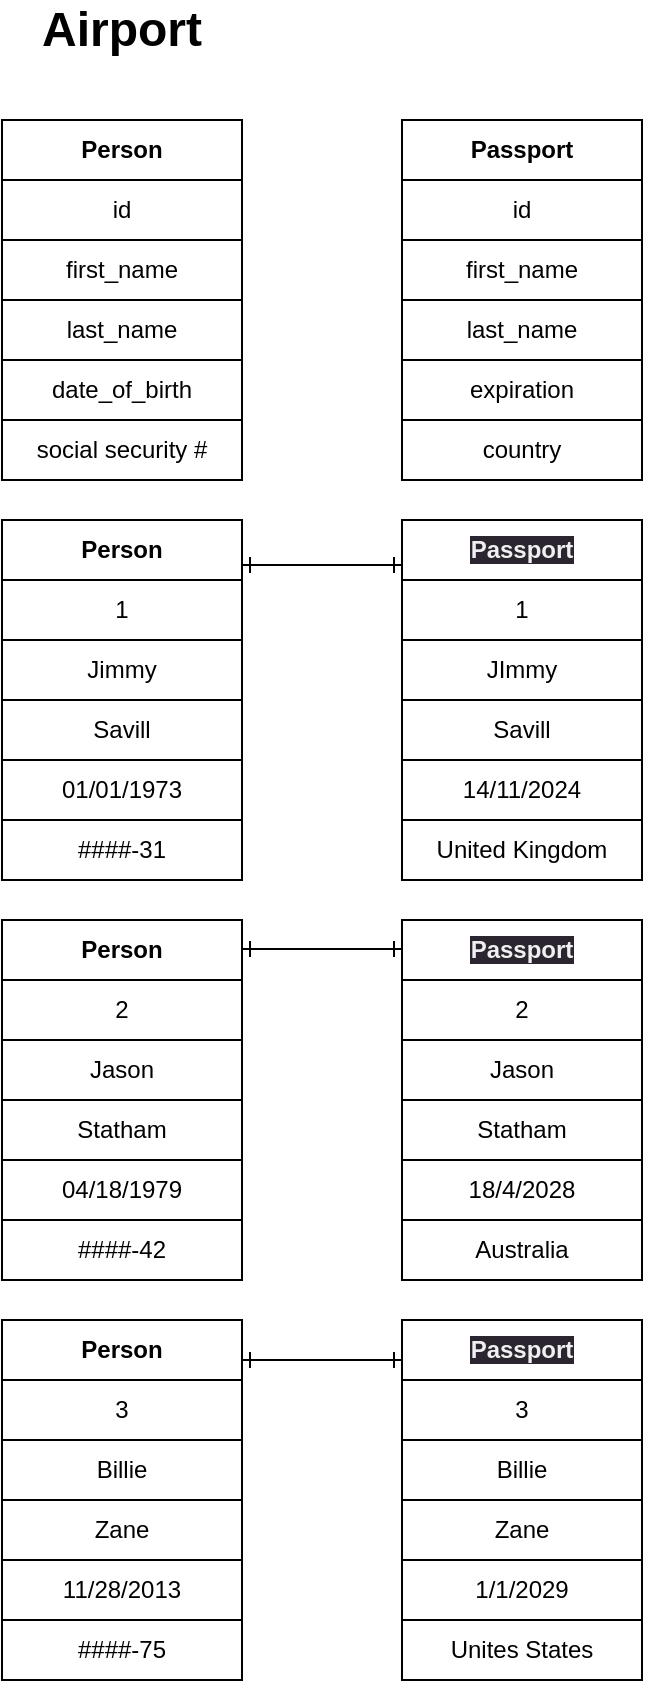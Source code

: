 <mxfile>
    <diagram id="i4qwd7BM1C6YDnZz90gk" name="Page-1">
        <mxGraphModel dx="357" dy="673" grid="1" gridSize="10" guides="1" tooltips="1" connect="1" arrows="1" fold="1" page="1" pageScale="1" pageWidth="850" pageHeight="1100" math="0" shadow="0">
            <root>
                <mxCell id="0"/>
                <mxCell id="1" parent="0"/>
                <mxCell id="15" value="Passport" style="rounded=0;whiteSpace=wrap;html=1;fontStyle=1" parent="1" vertex="1">
                    <mxGeometry x="240" y="80" width="120" height="30" as="geometry"/>
                </mxCell>
                <mxCell id="16" value="id" style="rounded=0;whiteSpace=wrap;html=1;" parent="1" vertex="1">
                    <mxGeometry x="240" y="110" width="120" height="30" as="geometry"/>
                </mxCell>
                <mxCell id="17" value="first_name" style="rounded=0;whiteSpace=wrap;html=1;" parent="1" vertex="1">
                    <mxGeometry x="240" y="140" width="120" height="30" as="geometry"/>
                </mxCell>
                <mxCell id="18" value="last_name" style="rounded=0;whiteSpace=wrap;html=1;" parent="1" vertex="1">
                    <mxGeometry x="240" y="170" width="120" height="30" as="geometry"/>
                </mxCell>
                <mxCell id="19" value="expiration" style="rounded=0;whiteSpace=wrap;html=1;" parent="1" vertex="1">
                    <mxGeometry x="240" y="200" width="120" height="30" as="geometry"/>
                </mxCell>
                <mxCell id="20" value="country" style="rounded=0;whiteSpace=wrap;html=1;" parent="1" vertex="1">
                    <mxGeometry x="240" y="230" width="120" height="30" as="geometry"/>
                </mxCell>
                <mxCell id="26" value="&lt;meta charset=&quot;utf-8&quot;&gt;&lt;span style=&quot;color: rgb(240, 240, 240); font-family: Helvetica; font-size: 12px; font-style: normal; font-variant-ligatures: normal; font-variant-caps: normal; font-weight: 700; letter-spacing: normal; orphans: 2; text-align: center; text-indent: 0px; text-transform: none; widows: 2; word-spacing: 0px; -webkit-text-stroke-width: 0px; background-color: rgb(42, 37, 47); text-decoration-thickness: initial; text-decoration-style: initial; text-decoration-color: initial; float: none; display: inline !important;&quot;&gt;Passport&lt;/span&gt;" style="rounded=0;whiteSpace=wrap;html=1;fontStyle=1" parent="1" vertex="1">
                    <mxGeometry x="240" y="280" width="120" height="30" as="geometry"/>
                </mxCell>
                <mxCell id="27" value="1" style="rounded=0;whiteSpace=wrap;html=1;" parent="1" vertex="1">
                    <mxGeometry x="240" y="310" width="120" height="30" as="geometry"/>
                </mxCell>
                <mxCell id="28" value="JImmy" style="rounded=0;whiteSpace=wrap;html=1;" parent="1" vertex="1">
                    <mxGeometry x="240" y="340" width="120" height="30" as="geometry"/>
                </mxCell>
                <mxCell id="29" value="Savill" style="rounded=0;whiteSpace=wrap;html=1;" parent="1" vertex="1">
                    <mxGeometry x="240" y="370" width="120" height="30" as="geometry"/>
                </mxCell>
                <mxCell id="30" value="14/11/2024" style="rounded=0;whiteSpace=wrap;html=1;" parent="1" vertex="1">
                    <mxGeometry x="240" y="400" width="120" height="30" as="geometry"/>
                </mxCell>
                <mxCell id="31" value="United Kingdom" style="rounded=0;whiteSpace=wrap;html=1;" parent="1" vertex="1">
                    <mxGeometry x="240" y="430" width="120" height="30" as="geometry"/>
                </mxCell>
                <mxCell id="32" value="&lt;meta charset=&quot;utf-8&quot;&gt;&lt;span style=&quot;color: rgb(240, 240, 240); font-family: Helvetica; font-size: 12px; font-style: normal; font-variant-ligatures: normal; font-variant-caps: normal; font-weight: 700; letter-spacing: normal; orphans: 2; text-align: center; text-indent: 0px; text-transform: none; widows: 2; word-spacing: 0px; -webkit-text-stroke-width: 0px; background-color: rgb(42, 37, 47); text-decoration-thickness: initial; text-decoration-style: initial; text-decoration-color: initial; float: none; display: inline !important;&quot;&gt;Passport&lt;/span&gt;" style="rounded=0;whiteSpace=wrap;html=1;fontStyle=1" parent="1" vertex="1">
                    <mxGeometry x="240" y="480" width="120" height="30" as="geometry"/>
                </mxCell>
                <mxCell id="33" value="2" style="rounded=0;whiteSpace=wrap;html=1;" parent="1" vertex="1">
                    <mxGeometry x="240" y="510" width="120" height="30" as="geometry"/>
                </mxCell>
                <mxCell id="34" value="Jason" style="rounded=0;whiteSpace=wrap;html=1;" parent="1" vertex="1">
                    <mxGeometry x="240" y="540" width="120" height="30" as="geometry"/>
                </mxCell>
                <mxCell id="35" value="Statham" style="rounded=0;whiteSpace=wrap;html=1;" parent="1" vertex="1">
                    <mxGeometry x="240" y="570" width="120" height="30" as="geometry"/>
                </mxCell>
                <mxCell id="36" value="18/4/2028" style="rounded=0;whiteSpace=wrap;html=1;" parent="1" vertex="1">
                    <mxGeometry x="240" y="600" width="120" height="30" as="geometry"/>
                </mxCell>
                <mxCell id="37" value="Australia" style="rounded=0;whiteSpace=wrap;html=1;" parent="1" vertex="1">
                    <mxGeometry x="240" y="630" width="120" height="30" as="geometry"/>
                </mxCell>
                <mxCell id="38" value="&lt;meta charset=&quot;utf-8&quot;&gt;&lt;span style=&quot;color: rgb(240, 240, 240); font-family: Helvetica; font-size: 12px; font-style: normal; font-variant-ligatures: normal; font-variant-caps: normal; font-weight: 700; letter-spacing: normal; orphans: 2; text-align: center; text-indent: 0px; text-transform: none; widows: 2; word-spacing: 0px; -webkit-text-stroke-width: 0px; background-color: rgb(42, 37, 47); text-decoration-thickness: initial; text-decoration-style: initial; text-decoration-color: initial; float: none; display: inline !important;&quot;&gt;Passport&lt;/span&gt;" style="rounded=0;whiteSpace=wrap;html=1;fontStyle=1" parent="1" vertex="1">
                    <mxGeometry x="240" y="680" width="120" height="30" as="geometry"/>
                </mxCell>
                <mxCell id="39" value="3" style="rounded=0;whiteSpace=wrap;html=1;" parent="1" vertex="1">
                    <mxGeometry x="240" y="710" width="120" height="30" as="geometry"/>
                </mxCell>
                <mxCell id="40" value="Billie" style="rounded=0;whiteSpace=wrap;html=1;" parent="1" vertex="1">
                    <mxGeometry x="240" y="740" width="120" height="30" as="geometry"/>
                </mxCell>
                <mxCell id="41" value="Zane" style="rounded=0;whiteSpace=wrap;html=1;" parent="1" vertex="1">
                    <mxGeometry x="240" y="770" width="120" height="30" as="geometry"/>
                </mxCell>
                <mxCell id="42" value="1/1/2029" style="rounded=0;whiteSpace=wrap;html=1;" parent="1" vertex="1">
                    <mxGeometry x="240" y="800" width="120" height="30" as="geometry"/>
                </mxCell>
                <mxCell id="43" value="Unites States" style="rounded=0;whiteSpace=wrap;html=1;" parent="1" vertex="1">
                    <mxGeometry x="240" y="830" width="120" height="30" as="geometry"/>
                </mxCell>
                <mxCell id="60" value="" style="endArrow=ERone;startArrow=ERone;html=1;entryX=0;entryY=0.75;entryDx=0;entryDy=0;exitX=1;exitY=0.75;exitDx=0;exitDy=0;endFill=0;startFill=0;" parent="1" target="26" edge="1">
                    <mxGeometry width="50" height="50" relative="1" as="geometry">
                        <mxPoint x="160" y="302.5" as="sourcePoint"/>
                        <mxPoint x="230" y="300" as="targetPoint"/>
                    </mxGeometry>
                </mxCell>
                <mxCell id="61" value="" style="endArrow=ERone;startArrow=ERone;html=1;entryX=0;entryY=0.75;entryDx=0;entryDy=0;exitX=1;exitY=0.75;exitDx=0;exitDy=0;endFill=0;startFill=0;" parent="1" edge="1">
                    <mxGeometry width="50" height="50" relative="1" as="geometry">
                        <mxPoint x="160" y="494.5" as="sourcePoint"/>
                        <mxPoint x="240" y="494.5" as="targetPoint"/>
                    </mxGeometry>
                </mxCell>
                <mxCell id="62" value="" style="endArrow=ERone;startArrow=ERone;html=1;entryX=0;entryY=0.75;entryDx=0;entryDy=0;exitX=1;exitY=0.75;exitDx=0;exitDy=0;endFill=0;startFill=0;" parent="1" edge="1">
                    <mxGeometry width="50" height="50" relative="1" as="geometry">
                        <mxPoint x="160" y="700" as="sourcePoint"/>
                        <mxPoint x="240" y="700" as="targetPoint"/>
                    </mxGeometry>
                </mxCell>
                <mxCell id="63" value="Airport" style="text;html=1;strokeColor=none;fillColor=none;align=center;verticalAlign=middle;whiteSpace=wrap;rounded=0;fontStyle=1;fontSize=24;" vertex="1" parent="1">
                    <mxGeometry x="70" y="20" width="60" height="30" as="geometry"/>
                </mxCell>
                <mxCell id="64" value="Person" style="rounded=0;whiteSpace=wrap;html=1;fontStyle=1" vertex="1" parent="1">
                    <mxGeometry x="40" y="80" width="120" height="30" as="geometry"/>
                </mxCell>
                <mxCell id="65" value="id" style="rounded=0;whiteSpace=wrap;html=1;" vertex="1" parent="1">
                    <mxGeometry x="40" y="110" width="120" height="30" as="geometry"/>
                </mxCell>
                <mxCell id="66" value="first_name" style="rounded=0;whiteSpace=wrap;html=1;" vertex="1" parent="1">
                    <mxGeometry x="40" y="140" width="120" height="30" as="geometry"/>
                </mxCell>
                <mxCell id="67" value="last_name" style="rounded=0;whiteSpace=wrap;html=1;" vertex="1" parent="1">
                    <mxGeometry x="40" y="170" width="120" height="30" as="geometry"/>
                </mxCell>
                <mxCell id="68" value="date_of_birth" style="rounded=0;whiteSpace=wrap;html=1;" vertex="1" parent="1">
                    <mxGeometry x="40" y="200" width="120" height="30" as="geometry"/>
                </mxCell>
                <mxCell id="69" value="social security #" style="rounded=0;whiteSpace=wrap;html=1;" vertex="1" parent="1">
                    <mxGeometry x="40" y="230" width="120" height="30" as="geometry"/>
                </mxCell>
                <mxCell id="70" value="Person" style="rounded=0;whiteSpace=wrap;html=1;fontStyle=1" vertex="1" parent="1">
                    <mxGeometry x="40" y="280" width="120" height="30" as="geometry"/>
                </mxCell>
                <mxCell id="71" value="1" style="rounded=0;whiteSpace=wrap;html=1;" vertex="1" parent="1">
                    <mxGeometry x="40" y="310" width="120" height="30" as="geometry"/>
                </mxCell>
                <mxCell id="72" value="Jimmy" style="rounded=0;whiteSpace=wrap;html=1;" vertex="1" parent="1">
                    <mxGeometry x="40" y="340" width="120" height="30" as="geometry"/>
                </mxCell>
                <mxCell id="73" value="Savill" style="rounded=0;whiteSpace=wrap;html=1;" vertex="1" parent="1">
                    <mxGeometry x="40" y="370" width="120" height="30" as="geometry"/>
                </mxCell>
                <mxCell id="74" value="01/01/1973" style="rounded=0;whiteSpace=wrap;html=1;" vertex="1" parent="1">
                    <mxGeometry x="40" y="400" width="120" height="30" as="geometry"/>
                </mxCell>
                <mxCell id="75" value="####-31" style="rounded=0;whiteSpace=wrap;html=1;" vertex="1" parent="1">
                    <mxGeometry x="40" y="430" width="120" height="30" as="geometry"/>
                </mxCell>
                <mxCell id="76" value="Person" style="rounded=0;whiteSpace=wrap;html=1;fontStyle=1" vertex="1" parent="1">
                    <mxGeometry x="40" y="680" width="120" height="30" as="geometry"/>
                </mxCell>
                <mxCell id="77" value="3" style="rounded=0;whiteSpace=wrap;html=1;" vertex="1" parent="1">
                    <mxGeometry x="40" y="710" width="120" height="30" as="geometry"/>
                </mxCell>
                <mxCell id="78" value="Billie" style="rounded=0;whiteSpace=wrap;html=1;" vertex="1" parent="1">
                    <mxGeometry x="40" y="740" width="120" height="30" as="geometry"/>
                </mxCell>
                <mxCell id="79" value="Zane" style="rounded=0;whiteSpace=wrap;html=1;" vertex="1" parent="1">
                    <mxGeometry x="40" y="770" width="120" height="30" as="geometry"/>
                </mxCell>
                <mxCell id="80" value="11/28/2013" style="rounded=0;whiteSpace=wrap;html=1;" vertex="1" parent="1">
                    <mxGeometry x="40" y="800" width="120" height="30" as="geometry"/>
                </mxCell>
                <mxCell id="81" value="####-75" style="rounded=0;whiteSpace=wrap;html=1;" vertex="1" parent="1">
                    <mxGeometry x="40" y="830" width="120" height="30" as="geometry"/>
                </mxCell>
                <mxCell id="82" value="Person" style="rounded=0;whiteSpace=wrap;html=1;fontStyle=1" vertex="1" parent="1">
                    <mxGeometry x="40" y="480" width="120" height="30" as="geometry"/>
                </mxCell>
                <mxCell id="83" value="2" style="rounded=0;whiteSpace=wrap;html=1;" vertex="1" parent="1">
                    <mxGeometry x="40" y="510" width="120" height="30" as="geometry"/>
                </mxCell>
                <mxCell id="84" value="Jason" style="rounded=0;whiteSpace=wrap;html=1;" vertex="1" parent="1">
                    <mxGeometry x="40" y="540" width="120" height="30" as="geometry"/>
                </mxCell>
                <mxCell id="85" value="Statham" style="rounded=0;whiteSpace=wrap;html=1;" vertex="1" parent="1">
                    <mxGeometry x="40" y="570" width="120" height="30" as="geometry"/>
                </mxCell>
                <mxCell id="86" value="04/18/1979" style="rounded=0;whiteSpace=wrap;html=1;" vertex="1" parent="1">
                    <mxGeometry x="40" y="600" width="120" height="30" as="geometry"/>
                </mxCell>
                <mxCell id="87" value="####-42" style="rounded=0;whiteSpace=wrap;html=1;" vertex="1" parent="1">
                    <mxGeometry x="40" y="630" width="120" height="30" as="geometry"/>
                </mxCell>
            </root>
        </mxGraphModel>
    </diagram>
</mxfile>
